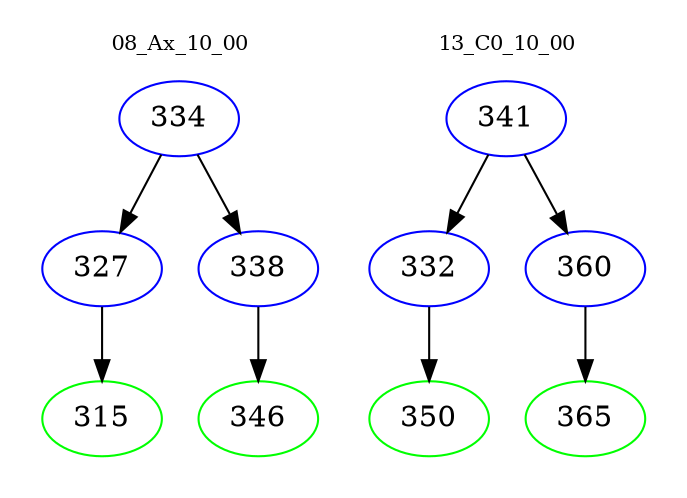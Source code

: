 digraph{
subgraph cluster_0 {
color = white
label = "08_Ax_10_00";
fontsize=10;
T0_334 [label="334", color="blue"]
T0_334 -> T0_327 [color="black"]
T0_327 [label="327", color="blue"]
T0_327 -> T0_315 [color="black"]
T0_315 [label="315", color="green"]
T0_334 -> T0_338 [color="black"]
T0_338 [label="338", color="blue"]
T0_338 -> T0_346 [color="black"]
T0_346 [label="346", color="green"]
}
subgraph cluster_1 {
color = white
label = "13_C0_10_00";
fontsize=10;
T1_341 [label="341", color="blue"]
T1_341 -> T1_332 [color="black"]
T1_332 [label="332", color="blue"]
T1_332 -> T1_350 [color="black"]
T1_350 [label="350", color="green"]
T1_341 -> T1_360 [color="black"]
T1_360 [label="360", color="blue"]
T1_360 -> T1_365 [color="black"]
T1_365 [label="365", color="green"]
}
}
